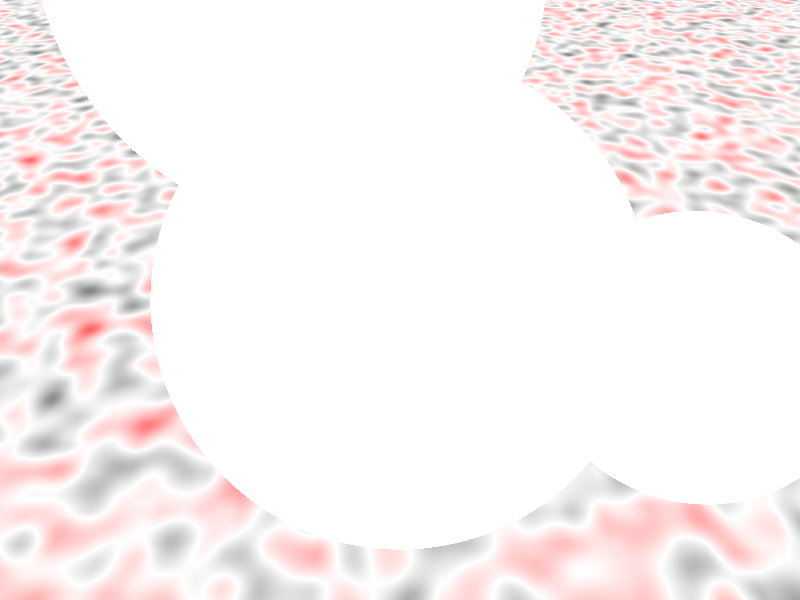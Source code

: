 #include "colors.inc"
#include "woods.inc"


// Objects

// Create an infinite sphere around scene and allow any pigment on it
sky_sphere {
  pigment {
    gradient y
    color_map { [0.0 color rgb <0.7,0.7,1.0>] [1.0 color blue 0.5] }
  }
}

#declare t1 =   texture {
        pigment { color White } 
        finish { reflection 0.3 phong 1.0 phong_size 100 }
  }               

#declare transparent = texture
{
  pigment { Clear }
  finish { ambient 0 diffuse 0 refraction 1 }
}     


#declare my_ball1 =
sphere { <0,0,0> 1.0 
  texture
  {
        gradient y
        texture_map {
            [ 0.0 transparent ]
            [ 0.40 transparent ]
            [ 0.40 t1 ]
            [ 1.0 t1 ]
          }       
        scale 0.3     
        rotate x*45  
        rotate y*45
  }
}                        

// An infinite planar surface
plane {
  y, // <X Y Z> unit surface normal, vector points "away from surface"
  0 // distance from the origin in the direction of the surface normal
  hollow on // has an inside pigment?
  pigment { 
     bumps     
     color_map {
          [ 0 color red 0.0 green 0.0 blue 0.0]
          [ 0.5  color red 1 green 1 blue 1]     
          [ 1  color red 1 green 0 blue 0]       
     }     
     scale 0.3          
  }  
  finish
  {          
     diffuse 0.5
     reflection 0.5     
  }  
}                    

object { my_ball1              
  translate <0,1,0>
  scale <1.0,  1.0,  1.0> * 1.5
}
object { my_ball1  
  rotate <0,30,0>
  translate <0,1,0>
  translate <2.0,0,0>
}
object { my_ball1  
  rotate <0,30,0>
  translate <0,1,0>  
  scale 2.5
  translate <-1,0,4>  
}

// create a regular point light source
light_source {
  <-2, 4, -4>
  color rgb <1,1,1> * 0.6    // light's color
}

light_source {
  <0,10,0>
  color rgb <1,1,1> * 0.6    // light's color
}


/*
camera {
  location  <0.0, 2.0, -5.0>
  look_at   <0.0, 1.5,  0.0>
  right     x*4/3
} 
*/

camera {
  location  <0.0, 4.0, -3.0>
  look_at   <0.0, 1.5,  0.0>
  right     x*4/3
}

